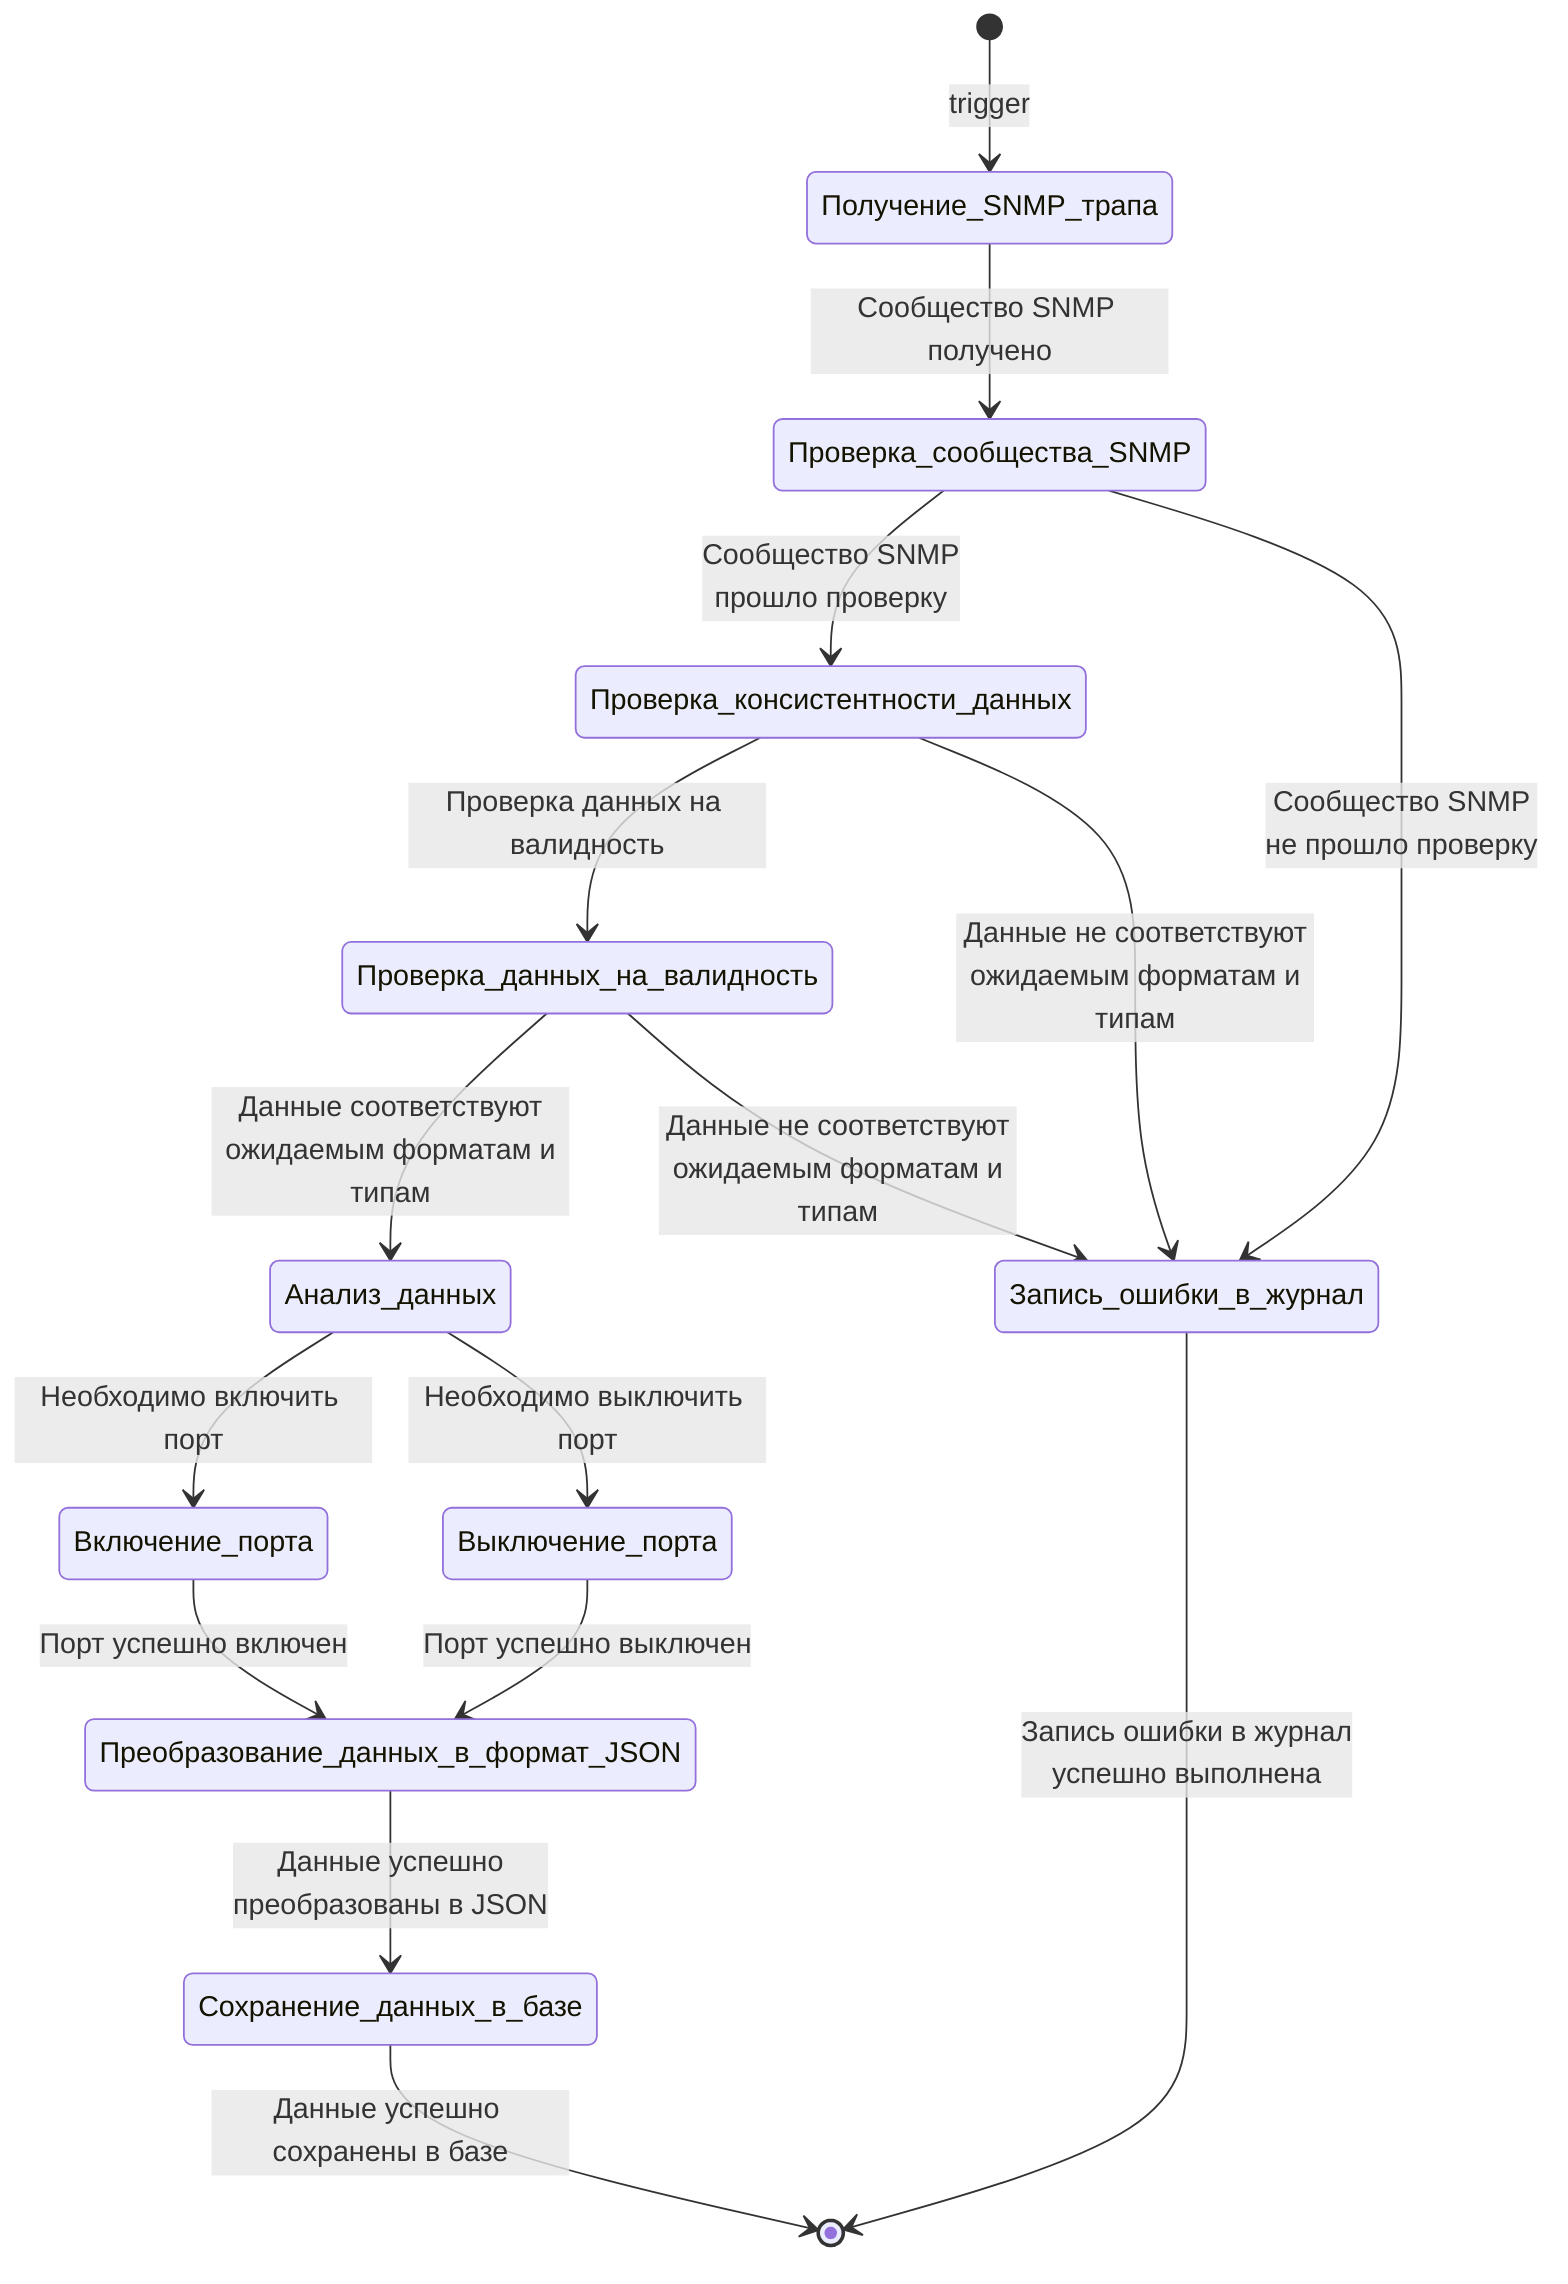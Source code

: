 stateDiagram-v2
[*] --> Получение_SNMP_трапа : trigger
Получение_SNMP_трапа --> Проверка_сообщества_SNMP : Сообщество SNMP получено
Проверка_сообщества_SNMP --> Проверка_консистентности_данных : Сообщество SNMP<BR> прошло проверку
Проверка_сообщества_SNMP --> Запись_ошибки_в_журнал : Сообщество SNMP<BR> не прошло проверку
Проверка_консистентности_данных --> Проверка_данных_на_валидность : Проверка данных на валидность
Проверка_консистентности_данных --> Запись_ошибки_в_журнал : Данные не соответствуют<BR> ожидаемым форматам и типам
Проверка_данных_на_валидность --> Анализ_данных : Данные соответствуют<BR> ожидаемым форматам и типам
Проверка_данных_на_валидность --> Запись_ошибки_в_журнал : Данные не соответствуют<BR> ожидаемым форматам и типам
Анализ_данных --> Включение_порта : Необходимо включить порт
Анализ_данных --> Выключение_порта : Необходимо выключить порт
Включение_порта --> Преобразование_данных_в_формат_JSON : Порт успешно включен
Выключение_порта --> Преобразование_данных_в_формат_JSON : Порт успешно выключен
Преобразование_данных_в_формат_JSON --> Сохранение_данных_в_базе : Данные успешно<BR> преобразованы в JSON
Сохранение_данных_в_базе --> [*] : Данные успешно сохранены в базе
Запись_ошибки_в_журнал --> [*] : Запись ошибки в журнал<BR> успешно выполнена